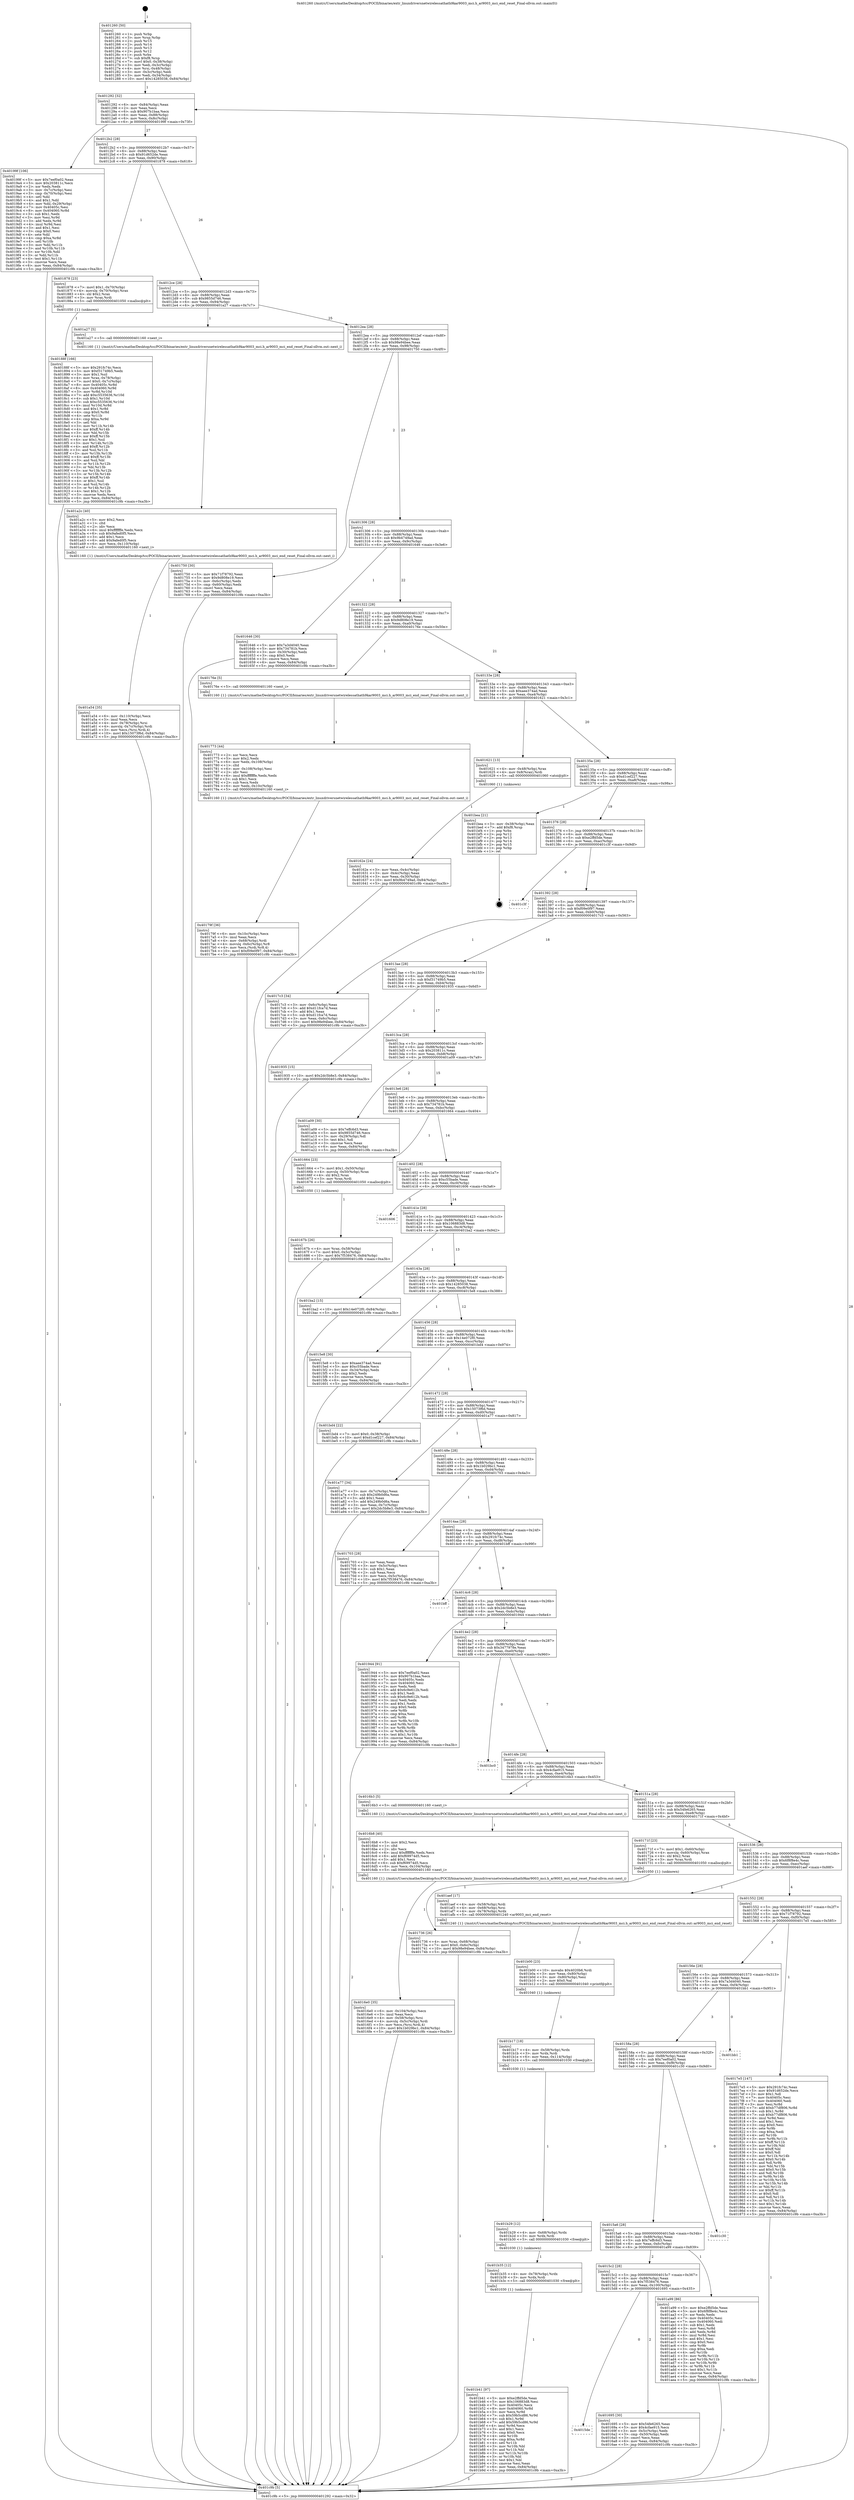 digraph "0x401260" {
  label = "0x401260 (/mnt/c/Users/mathe/Desktop/tcc/POCII/binaries/extr_linuxdriversnetwirelessathath9kar9003_mci.h_ar9003_mci_end_reset_Final-ollvm.out::main(0))"
  labelloc = "t"
  node[shape=record]

  Entry [label="",width=0.3,height=0.3,shape=circle,fillcolor=black,style=filled]
  "0x401292" [label="{
     0x401292 [32]\l
     | [instrs]\l
     &nbsp;&nbsp;0x401292 \<+6\>: mov -0x84(%rbp),%eax\l
     &nbsp;&nbsp;0x401298 \<+2\>: mov %eax,%ecx\l
     &nbsp;&nbsp;0x40129a \<+6\>: sub $0x907b1baa,%ecx\l
     &nbsp;&nbsp;0x4012a0 \<+6\>: mov %eax,-0x88(%rbp)\l
     &nbsp;&nbsp;0x4012a6 \<+6\>: mov %ecx,-0x8c(%rbp)\l
     &nbsp;&nbsp;0x4012ac \<+6\>: je 000000000040199f \<main+0x73f\>\l
  }"]
  "0x40199f" [label="{
     0x40199f [106]\l
     | [instrs]\l
     &nbsp;&nbsp;0x40199f \<+5\>: mov $0x7eef0a02,%eax\l
     &nbsp;&nbsp;0x4019a4 \<+5\>: mov $0x203811c,%ecx\l
     &nbsp;&nbsp;0x4019a9 \<+2\>: xor %edx,%edx\l
     &nbsp;&nbsp;0x4019ab \<+3\>: mov -0x7c(%rbp),%esi\l
     &nbsp;&nbsp;0x4019ae \<+3\>: cmp -0x70(%rbp),%esi\l
     &nbsp;&nbsp;0x4019b1 \<+4\>: setl %dil\l
     &nbsp;&nbsp;0x4019b5 \<+4\>: and $0x1,%dil\l
     &nbsp;&nbsp;0x4019b9 \<+4\>: mov %dil,-0x29(%rbp)\l
     &nbsp;&nbsp;0x4019bd \<+7\>: mov 0x40405c,%esi\l
     &nbsp;&nbsp;0x4019c4 \<+8\>: mov 0x404060,%r8d\l
     &nbsp;&nbsp;0x4019cc \<+3\>: sub $0x1,%edx\l
     &nbsp;&nbsp;0x4019cf \<+3\>: mov %esi,%r9d\l
     &nbsp;&nbsp;0x4019d2 \<+3\>: add %edx,%r9d\l
     &nbsp;&nbsp;0x4019d5 \<+4\>: imul %r9d,%esi\l
     &nbsp;&nbsp;0x4019d9 \<+3\>: and $0x1,%esi\l
     &nbsp;&nbsp;0x4019dc \<+3\>: cmp $0x0,%esi\l
     &nbsp;&nbsp;0x4019df \<+4\>: sete %dil\l
     &nbsp;&nbsp;0x4019e3 \<+4\>: cmp $0xa,%r8d\l
     &nbsp;&nbsp;0x4019e7 \<+4\>: setl %r10b\l
     &nbsp;&nbsp;0x4019eb \<+3\>: mov %dil,%r11b\l
     &nbsp;&nbsp;0x4019ee \<+3\>: and %r10b,%r11b\l
     &nbsp;&nbsp;0x4019f1 \<+3\>: xor %r10b,%dil\l
     &nbsp;&nbsp;0x4019f4 \<+3\>: or %dil,%r11b\l
     &nbsp;&nbsp;0x4019f7 \<+4\>: test $0x1,%r11b\l
     &nbsp;&nbsp;0x4019fb \<+3\>: cmovne %ecx,%eax\l
     &nbsp;&nbsp;0x4019fe \<+6\>: mov %eax,-0x84(%rbp)\l
     &nbsp;&nbsp;0x401a04 \<+5\>: jmp 0000000000401c9b \<main+0xa3b\>\l
  }"]
  "0x4012b2" [label="{
     0x4012b2 [28]\l
     | [instrs]\l
     &nbsp;&nbsp;0x4012b2 \<+5\>: jmp 00000000004012b7 \<main+0x57\>\l
     &nbsp;&nbsp;0x4012b7 \<+6\>: mov -0x88(%rbp),%eax\l
     &nbsp;&nbsp;0x4012bd \<+5\>: sub $0x91d652de,%eax\l
     &nbsp;&nbsp;0x4012c2 \<+6\>: mov %eax,-0x90(%rbp)\l
     &nbsp;&nbsp;0x4012c8 \<+6\>: je 0000000000401878 \<main+0x618\>\l
  }"]
  Exit [label="",width=0.3,height=0.3,shape=circle,fillcolor=black,style=filled,peripheries=2]
  "0x401878" [label="{
     0x401878 [23]\l
     | [instrs]\l
     &nbsp;&nbsp;0x401878 \<+7\>: movl $0x1,-0x70(%rbp)\l
     &nbsp;&nbsp;0x40187f \<+4\>: movslq -0x70(%rbp),%rax\l
     &nbsp;&nbsp;0x401883 \<+4\>: shl $0x2,%rax\l
     &nbsp;&nbsp;0x401887 \<+3\>: mov %rax,%rdi\l
     &nbsp;&nbsp;0x40188a \<+5\>: call 0000000000401050 \<malloc@plt\>\l
     | [calls]\l
     &nbsp;&nbsp;0x401050 \{1\} (unknown)\l
  }"]
  "0x4012ce" [label="{
     0x4012ce [28]\l
     | [instrs]\l
     &nbsp;&nbsp;0x4012ce \<+5\>: jmp 00000000004012d3 \<main+0x73\>\l
     &nbsp;&nbsp;0x4012d3 \<+6\>: mov -0x88(%rbp),%eax\l
     &nbsp;&nbsp;0x4012d9 \<+5\>: sub $0x9855d746,%eax\l
     &nbsp;&nbsp;0x4012de \<+6\>: mov %eax,-0x94(%rbp)\l
     &nbsp;&nbsp;0x4012e4 \<+6\>: je 0000000000401a27 \<main+0x7c7\>\l
  }"]
  "0x401b41" [label="{
     0x401b41 [97]\l
     | [instrs]\l
     &nbsp;&nbsp;0x401b41 \<+5\>: mov $0xe2ffd5de,%eax\l
     &nbsp;&nbsp;0x401b46 \<+5\>: mov $0x106883d8,%esi\l
     &nbsp;&nbsp;0x401b4b \<+7\>: mov 0x40405c,%ecx\l
     &nbsp;&nbsp;0x401b52 \<+8\>: mov 0x404060,%r8d\l
     &nbsp;&nbsp;0x401b5a \<+3\>: mov %ecx,%r9d\l
     &nbsp;&nbsp;0x401b5d \<+7\>: sub $0x59b5cd86,%r9d\l
     &nbsp;&nbsp;0x401b64 \<+4\>: sub $0x1,%r9d\l
     &nbsp;&nbsp;0x401b68 \<+7\>: add $0x59b5cd86,%r9d\l
     &nbsp;&nbsp;0x401b6f \<+4\>: imul %r9d,%ecx\l
     &nbsp;&nbsp;0x401b73 \<+3\>: and $0x1,%ecx\l
     &nbsp;&nbsp;0x401b76 \<+3\>: cmp $0x0,%ecx\l
     &nbsp;&nbsp;0x401b79 \<+4\>: sete %r10b\l
     &nbsp;&nbsp;0x401b7d \<+4\>: cmp $0xa,%r8d\l
     &nbsp;&nbsp;0x401b81 \<+4\>: setl %r11b\l
     &nbsp;&nbsp;0x401b85 \<+3\>: mov %r10b,%bl\l
     &nbsp;&nbsp;0x401b88 \<+3\>: and %r11b,%bl\l
     &nbsp;&nbsp;0x401b8b \<+3\>: xor %r11b,%r10b\l
     &nbsp;&nbsp;0x401b8e \<+3\>: or %r10b,%bl\l
     &nbsp;&nbsp;0x401b91 \<+3\>: test $0x1,%bl\l
     &nbsp;&nbsp;0x401b94 \<+3\>: cmovne %esi,%eax\l
     &nbsp;&nbsp;0x401b97 \<+6\>: mov %eax,-0x84(%rbp)\l
     &nbsp;&nbsp;0x401b9d \<+5\>: jmp 0000000000401c9b \<main+0xa3b\>\l
  }"]
  "0x401a27" [label="{
     0x401a27 [5]\l
     | [instrs]\l
     &nbsp;&nbsp;0x401a27 \<+5\>: call 0000000000401160 \<next_i\>\l
     | [calls]\l
     &nbsp;&nbsp;0x401160 \{1\} (/mnt/c/Users/mathe/Desktop/tcc/POCII/binaries/extr_linuxdriversnetwirelessathath9kar9003_mci.h_ar9003_mci_end_reset_Final-ollvm.out::next_i)\l
  }"]
  "0x4012ea" [label="{
     0x4012ea [28]\l
     | [instrs]\l
     &nbsp;&nbsp;0x4012ea \<+5\>: jmp 00000000004012ef \<main+0x8f\>\l
     &nbsp;&nbsp;0x4012ef \<+6\>: mov -0x88(%rbp),%eax\l
     &nbsp;&nbsp;0x4012f5 \<+5\>: sub $0x98e94bee,%eax\l
     &nbsp;&nbsp;0x4012fa \<+6\>: mov %eax,-0x98(%rbp)\l
     &nbsp;&nbsp;0x401300 \<+6\>: je 0000000000401750 \<main+0x4f0\>\l
  }"]
  "0x401b35" [label="{
     0x401b35 [12]\l
     | [instrs]\l
     &nbsp;&nbsp;0x401b35 \<+4\>: mov -0x78(%rbp),%rdx\l
     &nbsp;&nbsp;0x401b39 \<+3\>: mov %rdx,%rdi\l
     &nbsp;&nbsp;0x401b3c \<+5\>: call 0000000000401030 \<free@plt\>\l
     | [calls]\l
     &nbsp;&nbsp;0x401030 \{1\} (unknown)\l
  }"]
  "0x401750" [label="{
     0x401750 [30]\l
     | [instrs]\l
     &nbsp;&nbsp;0x401750 \<+5\>: mov $0x71f78792,%eax\l
     &nbsp;&nbsp;0x401755 \<+5\>: mov $0x9d808e19,%ecx\l
     &nbsp;&nbsp;0x40175a \<+3\>: mov -0x6c(%rbp),%edx\l
     &nbsp;&nbsp;0x40175d \<+3\>: cmp -0x60(%rbp),%edx\l
     &nbsp;&nbsp;0x401760 \<+3\>: cmovl %ecx,%eax\l
     &nbsp;&nbsp;0x401763 \<+6\>: mov %eax,-0x84(%rbp)\l
     &nbsp;&nbsp;0x401769 \<+5\>: jmp 0000000000401c9b \<main+0xa3b\>\l
  }"]
  "0x401306" [label="{
     0x401306 [28]\l
     | [instrs]\l
     &nbsp;&nbsp;0x401306 \<+5\>: jmp 000000000040130b \<main+0xab\>\l
     &nbsp;&nbsp;0x40130b \<+6\>: mov -0x88(%rbp),%eax\l
     &nbsp;&nbsp;0x401311 \<+5\>: sub $0x9b4749ad,%eax\l
     &nbsp;&nbsp;0x401316 \<+6\>: mov %eax,-0x9c(%rbp)\l
     &nbsp;&nbsp;0x40131c \<+6\>: je 0000000000401646 \<main+0x3e6\>\l
  }"]
  "0x401b29" [label="{
     0x401b29 [12]\l
     | [instrs]\l
     &nbsp;&nbsp;0x401b29 \<+4\>: mov -0x68(%rbp),%rdx\l
     &nbsp;&nbsp;0x401b2d \<+3\>: mov %rdx,%rdi\l
     &nbsp;&nbsp;0x401b30 \<+5\>: call 0000000000401030 \<free@plt\>\l
     | [calls]\l
     &nbsp;&nbsp;0x401030 \{1\} (unknown)\l
  }"]
  "0x401646" [label="{
     0x401646 [30]\l
     | [instrs]\l
     &nbsp;&nbsp;0x401646 \<+5\>: mov $0x7a3d4040,%eax\l
     &nbsp;&nbsp;0x40164b \<+5\>: mov $0x734781b,%ecx\l
     &nbsp;&nbsp;0x401650 \<+3\>: mov -0x30(%rbp),%edx\l
     &nbsp;&nbsp;0x401653 \<+3\>: cmp $0x0,%edx\l
     &nbsp;&nbsp;0x401656 \<+3\>: cmove %ecx,%eax\l
     &nbsp;&nbsp;0x401659 \<+6\>: mov %eax,-0x84(%rbp)\l
     &nbsp;&nbsp;0x40165f \<+5\>: jmp 0000000000401c9b \<main+0xa3b\>\l
  }"]
  "0x401322" [label="{
     0x401322 [28]\l
     | [instrs]\l
     &nbsp;&nbsp;0x401322 \<+5\>: jmp 0000000000401327 \<main+0xc7\>\l
     &nbsp;&nbsp;0x401327 \<+6\>: mov -0x88(%rbp),%eax\l
     &nbsp;&nbsp;0x40132d \<+5\>: sub $0x9d808e19,%eax\l
     &nbsp;&nbsp;0x401332 \<+6\>: mov %eax,-0xa0(%rbp)\l
     &nbsp;&nbsp;0x401338 \<+6\>: je 000000000040176e \<main+0x50e\>\l
  }"]
  "0x401b17" [label="{
     0x401b17 [18]\l
     | [instrs]\l
     &nbsp;&nbsp;0x401b17 \<+4\>: mov -0x58(%rbp),%rdx\l
     &nbsp;&nbsp;0x401b1b \<+3\>: mov %rdx,%rdi\l
     &nbsp;&nbsp;0x401b1e \<+6\>: mov %eax,-0x114(%rbp)\l
     &nbsp;&nbsp;0x401b24 \<+5\>: call 0000000000401030 \<free@plt\>\l
     | [calls]\l
     &nbsp;&nbsp;0x401030 \{1\} (unknown)\l
  }"]
  "0x40176e" [label="{
     0x40176e [5]\l
     | [instrs]\l
     &nbsp;&nbsp;0x40176e \<+5\>: call 0000000000401160 \<next_i\>\l
     | [calls]\l
     &nbsp;&nbsp;0x401160 \{1\} (/mnt/c/Users/mathe/Desktop/tcc/POCII/binaries/extr_linuxdriversnetwirelessathath9kar9003_mci.h_ar9003_mci_end_reset_Final-ollvm.out::next_i)\l
  }"]
  "0x40133e" [label="{
     0x40133e [28]\l
     | [instrs]\l
     &nbsp;&nbsp;0x40133e \<+5\>: jmp 0000000000401343 \<main+0xe3\>\l
     &nbsp;&nbsp;0x401343 \<+6\>: mov -0x88(%rbp),%eax\l
     &nbsp;&nbsp;0x401349 \<+5\>: sub $0xaee374ad,%eax\l
     &nbsp;&nbsp;0x40134e \<+6\>: mov %eax,-0xa4(%rbp)\l
     &nbsp;&nbsp;0x401354 \<+6\>: je 0000000000401621 \<main+0x3c1\>\l
  }"]
  "0x401b00" [label="{
     0x401b00 [23]\l
     | [instrs]\l
     &nbsp;&nbsp;0x401b00 \<+10\>: movabs $0x4020b6,%rdi\l
     &nbsp;&nbsp;0x401b0a \<+3\>: mov %eax,-0x80(%rbp)\l
     &nbsp;&nbsp;0x401b0d \<+3\>: mov -0x80(%rbp),%esi\l
     &nbsp;&nbsp;0x401b10 \<+2\>: mov $0x0,%al\l
     &nbsp;&nbsp;0x401b12 \<+5\>: call 0000000000401040 \<printf@plt\>\l
     | [calls]\l
     &nbsp;&nbsp;0x401040 \{1\} (unknown)\l
  }"]
  "0x401621" [label="{
     0x401621 [13]\l
     | [instrs]\l
     &nbsp;&nbsp;0x401621 \<+4\>: mov -0x48(%rbp),%rax\l
     &nbsp;&nbsp;0x401625 \<+4\>: mov 0x8(%rax),%rdi\l
     &nbsp;&nbsp;0x401629 \<+5\>: call 0000000000401060 \<atoi@plt\>\l
     | [calls]\l
     &nbsp;&nbsp;0x401060 \{1\} (unknown)\l
  }"]
  "0x40135a" [label="{
     0x40135a [28]\l
     | [instrs]\l
     &nbsp;&nbsp;0x40135a \<+5\>: jmp 000000000040135f \<main+0xff\>\l
     &nbsp;&nbsp;0x40135f \<+6\>: mov -0x88(%rbp),%eax\l
     &nbsp;&nbsp;0x401365 \<+5\>: sub $0xd1cef227,%eax\l
     &nbsp;&nbsp;0x40136a \<+6\>: mov %eax,-0xa8(%rbp)\l
     &nbsp;&nbsp;0x401370 \<+6\>: je 0000000000401bea \<main+0x98a\>\l
  }"]
  "0x401a54" [label="{
     0x401a54 [35]\l
     | [instrs]\l
     &nbsp;&nbsp;0x401a54 \<+6\>: mov -0x110(%rbp),%ecx\l
     &nbsp;&nbsp;0x401a5a \<+3\>: imul %eax,%ecx\l
     &nbsp;&nbsp;0x401a5d \<+4\>: mov -0x78(%rbp),%rsi\l
     &nbsp;&nbsp;0x401a61 \<+4\>: movslq -0x7c(%rbp),%rdi\l
     &nbsp;&nbsp;0x401a65 \<+3\>: mov %ecx,(%rsi,%rdi,4)\l
     &nbsp;&nbsp;0x401a68 \<+10\>: movl $0x15073f6d,-0x84(%rbp)\l
     &nbsp;&nbsp;0x401a72 \<+5\>: jmp 0000000000401c9b \<main+0xa3b\>\l
  }"]
  "0x401bea" [label="{
     0x401bea [21]\l
     | [instrs]\l
     &nbsp;&nbsp;0x401bea \<+3\>: mov -0x38(%rbp),%eax\l
     &nbsp;&nbsp;0x401bed \<+7\>: add $0xf8,%rsp\l
     &nbsp;&nbsp;0x401bf4 \<+1\>: pop %rbx\l
     &nbsp;&nbsp;0x401bf5 \<+2\>: pop %r12\l
     &nbsp;&nbsp;0x401bf7 \<+2\>: pop %r13\l
     &nbsp;&nbsp;0x401bf9 \<+2\>: pop %r14\l
     &nbsp;&nbsp;0x401bfb \<+2\>: pop %r15\l
     &nbsp;&nbsp;0x401bfd \<+1\>: pop %rbp\l
     &nbsp;&nbsp;0x401bfe \<+1\>: ret\l
  }"]
  "0x401376" [label="{
     0x401376 [28]\l
     | [instrs]\l
     &nbsp;&nbsp;0x401376 \<+5\>: jmp 000000000040137b \<main+0x11b\>\l
     &nbsp;&nbsp;0x40137b \<+6\>: mov -0x88(%rbp),%eax\l
     &nbsp;&nbsp;0x401381 \<+5\>: sub $0xe2ffd5de,%eax\l
     &nbsp;&nbsp;0x401386 \<+6\>: mov %eax,-0xac(%rbp)\l
     &nbsp;&nbsp;0x40138c \<+6\>: je 0000000000401c3f \<main+0x9df\>\l
  }"]
  "0x401a2c" [label="{
     0x401a2c [40]\l
     | [instrs]\l
     &nbsp;&nbsp;0x401a2c \<+5\>: mov $0x2,%ecx\l
     &nbsp;&nbsp;0x401a31 \<+1\>: cltd\l
     &nbsp;&nbsp;0x401a32 \<+2\>: idiv %ecx\l
     &nbsp;&nbsp;0x401a34 \<+6\>: imul $0xfffffffe,%edx,%ecx\l
     &nbsp;&nbsp;0x401a3a \<+6\>: sub $0x9afed0f5,%ecx\l
     &nbsp;&nbsp;0x401a40 \<+3\>: add $0x1,%ecx\l
     &nbsp;&nbsp;0x401a43 \<+6\>: add $0x9afed0f5,%ecx\l
     &nbsp;&nbsp;0x401a49 \<+6\>: mov %ecx,-0x110(%rbp)\l
     &nbsp;&nbsp;0x401a4f \<+5\>: call 0000000000401160 \<next_i\>\l
     | [calls]\l
     &nbsp;&nbsp;0x401160 \{1\} (/mnt/c/Users/mathe/Desktop/tcc/POCII/binaries/extr_linuxdriversnetwirelessathath9kar9003_mci.h_ar9003_mci_end_reset_Final-ollvm.out::next_i)\l
  }"]
  "0x401c3f" [label="{
     0x401c3f\l
  }", style=dashed]
  "0x401392" [label="{
     0x401392 [28]\l
     | [instrs]\l
     &nbsp;&nbsp;0x401392 \<+5\>: jmp 0000000000401397 \<main+0x137\>\l
     &nbsp;&nbsp;0x401397 \<+6\>: mov -0x88(%rbp),%eax\l
     &nbsp;&nbsp;0x40139d \<+5\>: sub $0xf09e0f97,%eax\l
     &nbsp;&nbsp;0x4013a2 \<+6\>: mov %eax,-0xb0(%rbp)\l
     &nbsp;&nbsp;0x4013a8 \<+6\>: je 00000000004017c3 \<main+0x563\>\l
  }"]
  "0x40188f" [label="{
     0x40188f [166]\l
     | [instrs]\l
     &nbsp;&nbsp;0x40188f \<+5\>: mov $0x291fc74c,%ecx\l
     &nbsp;&nbsp;0x401894 \<+5\>: mov $0xf31749b5,%edx\l
     &nbsp;&nbsp;0x401899 \<+3\>: mov $0x1,%sil\l
     &nbsp;&nbsp;0x40189c \<+4\>: mov %rax,-0x78(%rbp)\l
     &nbsp;&nbsp;0x4018a0 \<+7\>: movl $0x0,-0x7c(%rbp)\l
     &nbsp;&nbsp;0x4018a7 \<+8\>: mov 0x40405c,%r8d\l
     &nbsp;&nbsp;0x4018af \<+8\>: mov 0x404060,%r9d\l
     &nbsp;&nbsp;0x4018b7 \<+3\>: mov %r8d,%r10d\l
     &nbsp;&nbsp;0x4018ba \<+7\>: add $0xc5535636,%r10d\l
     &nbsp;&nbsp;0x4018c1 \<+4\>: sub $0x1,%r10d\l
     &nbsp;&nbsp;0x4018c5 \<+7\>: sub $0xc5535636,%r10d\l
     &nbsp;&nbsp;0x4018cc \<+4\>: imul %r10d,%r8d\l
     &nbsp;&nbsp;0x4018d0 \<+4\>: and $0x1,%r8d\l
     &nbsp;&nbsp;0x4018d4 \<+4\>: cmp $0x0,%r8d\l
     &nbsp;&nbsp;0x4018d8 \<+4\>: sete %r11b\l
     &nbsp;&nbsp;0x4018dc \<+4\>: cmp $0xa,%r9d\l
     &nbsp;&nbsp;0x4018e0 \<+3\>: setl %bl\l
     &nbsp;&nbsp;0x4018e3 \<+3\>: mov %r11b,%r14b\l
     &nbsp;&nbsp;0x4018e6 \<+4\>: xor $0xff,%r14b\l
     &nbsp;&nbsp;0x4018ea \<+3\>: mov %bl,%r15b\l
     &nbsp;&nbsp;0x4018ed \<+4\>: xor $0xff,%r15b\l
     &nbsp;&nbsp;0x4018f1 \<+4\>: xor $0x1,%sil\l
     &nbsp;&nbsp;0x4018f5 \<+3\>: mov %r14b,%r12b\l
     &nbsp;&nbsp;0x4018f8 \<+4\>: and $0xff,%r12b\l
     &nbsp;&nbsp;0x4018fc \<+3\>: and %sil,%r11b\l
     &nbsp;&nbsp;0x4018ff \<+3\>: mov %r15b,%r13b\l
     &nbsp;&nbsp;0x401902 \<+4\>: and $0xff,%r13b\l
     &nbsp;&nbsp;0x401906 \<+3\>: and %sil,%bl\l
     &nbsp;&nbsp;0x401909 \<+3\>: or %r11b,%r12b\l
     &nbsp;&nbsp;0x40190c \<+3\>: or %bl,%r13b\l
     &nbsp;&nbsp;0x40190f \<+3\>: xor %r13b,%r12b\l
     &nbsp;&nbsp;0x401912 \<+3\>: or %r15b,%r14b\l
     &nbsp;&nbsp;0x401915 \<+4\>: xor $0xff,%r14b\l
     &nbsp;&nbsp;0x401919 \<+4\>: or $0x1,%sil\l
     &nbsp;&nbsp;0x40191d \<+3\>: and %sil,%r14b\l
     &nbsp;&nbsp;0x401920 \<+3\>: or %r14b,%r12b\l
     &nbsp;&nbsp;0x401923 \<+4\>: test $0x1,%r12b\l
     &nbsp;&nbsp;0x401927 \<+3\>: cmovne %edx,%ecx\l
     &nbsp;&nbsp;0x40192a \<+6\>: mov %ecx,-0x84(%rbp)\l
     &nbsp;&nbsp;0x401930 \<+5\>: jmp 0000000000401c9b \<main+0xa3b\>\l
  }"]
  "0x4017c3" [label="{
     0x4017c3 [34]\l
     | [instrs]\l
     &nbsp;&nbsp;0x4017c3 \<+3\>: mov -0x6c(%rbp),%eax\l
     &nbsp;&nbsp;0x4017c6 \<+5\>: add $0xd11fca7d,%eax\l
     &nbsp;&nbsp;0x4017cb \<+3\>: add $0x1,%eax\l
     &nbsp;&nbsp;0x4017ce \<+5\>: sub $0xd11fca7d,%eax\l
     &nbsp;&nbsp;0x4017d3 \<+3\>: mov %eax,-0x6c(%rbp)\l
     &nbsp;&nbsp;0x4017d6 \<+10\>: movl $0x98e94bee,-0x84(%rbp)\l
     &nbsp;&nbsp;0x4017e0 \<+5\>: jmp 0000000000401c9b \<main+0xa3b\>\l
  }"]
  "0x4013ae" [label="{
     0x4013ae [28]\l
     | [instrs]\l
     &nbsp;&nbsp;0x4013ae \<+5\>: jmp 00000000004013b3 \<main+0x153\>\l
     &nbsp;&nbsp;0x4013b3 \<+6\>: mov -0x88(%rbp),%eax\l
     &nbsp;&nbsp;0x4013b9 \<+5\>: sub $0xf31749b5,%eax\l
     &nbsp;&nbsp;0x4013be \<+6\>: mov %eax,-0xb4(%rbp)\l
     &nbsp;&nbsp;0x4013c4 \<+6\>: je 0000000000401935 \<main+0x6d5\>\l
  }"]
  "0x40179f" [label="{
     0x40179f [36]\l
     | [instrs]\l
     &nbsp;&nbsp;0x40179f \<+6\>: mov -0x10c(%rbp),%ecx\l
     &nbsp;&nbsp;0x4017a5 \<+3\>: imul %eax,%ecx\l
     &nbsp;&nbsp;0x4017a8 \<+4\>: mov -0x68(%rbp),%rdi\l
     &nbsp;&nbsp;0x4017ac \<+4\>: movslq -0x6c(%rbp),%r8\l
     &nbsp;&nbsp;0x4017b0 \<+4\>: mov %ecx,(%rdi,%r8,4)\l
     &nbsp;&nbsp;0x4017b4 \<+10\>: movl $0xf09e0f97,-0x84(%rbp)\l
     &nbsp;&nbsp;0x4017be \<+5\>: jmp 0000000000401c9b \<main+0xa3b\>\l
  }"]
  "0x401935" [label="{
     0x401935 [15]\l
     | [instrs]\l
     &nbsp;&nbsp;0x401935 \<+10\>: movl $0x2dc5b8e3,-0x84(%rbp)\l
     &nbsp;&nbsp;0x40193f \<+5\>: jmp 0000000000401c9b \<main+0xa3b\>\l
  }"]
  "0x4013ca" [label="{
     0x4013ca [28]\l
     | [instrs]\l
     &nbsp;&nbsp;0x4013ca \<+5\>: jmp 00000000004013cf \<main+0x16f\>\l
     &nbsp;&nbsp;0x4013cf \<+6\>: mov -0x88(%rbp),%eax\l
     &nbsp;&nbsp;0x4013d5 \<+5\>: sub $0x203811c,%eax\l
     &nbsp;&nbsp;0x4013da \<+6\>: mov %eax,-0xb8(%rbp)\l
     &nbsp;&nbsp;0x4013e0 \<+6\>: je 0000000000401a09 \<main+0x7a9\>\l
  }"]
  "0x401773" [label="{
     0x401773 [44]\l
     | [instrs]\l
     &nbsp;&nbsp;0x401773 \<+2\>: xor %ecx,%ecx\l
     &nbsp;&nbsp;0x401775 \<+5\>: mov $0x2,%edx\l
     &nbsp;&nbsp;0x40177a \<+6\>: mov %edx,-0x108(%rbp)\l
     &nbsp;&nbsp;0x401780 \<+1\>: cltd\l
     &nbsp;&nbsp;0x401781 \<+6\>: mov -0x108(%rbp),%esi\l
     &nbsp;&nbsp;0x401787 \<+2\>: idiv %esi\l
     &nbsp;&nbsp;0x401789 \<+6\>: imul $0xfffffffe,%edx,%edx\l
     &nbsp;&nbsp;0x40178f \<+3\>: sub $0x1,%ecx\l
     &nbsp;&nbsp;0x401792 \<+2\>: sub %ecx,%edx\l
     &nbsp;&nbsp;0x401794 \<+6\>: mov %edx,-0x10c(%rbp)\l
     &nbsp;&nbsp;0x40179a \<+5\>: call 0000000000401160 \<next_i\>\l
     | [calls]\l
     &nbsp;&nbsp;0x401160 \{1\} (/mnt/c/Users/mathe/Desktop/tcc/POCII/binaries/extr_linuxdriversnetwirelessathath9kar9003_mci.h_ar9003_mci_end_reset_Final-ollvm.out::next_i)\l
  }"]
  "0x401a09" [label="{
     0x401a09 [30]\l
     | [instrs]\l
     &nbsp;&nbsp;0x401a09 \<+5\>: mov $0x7effc6d3,%eax\l
     &nbsp;&nbsp;0x401a0e \<+5\>: mov $0x9855d746,%ecx\l
     &nbsp;&nbsp;0x401a13 \<+3\>: mov -0x29(%rbp),%dl\l
     &nbsp;&nbsp;0x401a16 \<+3\>: test $0x1,%dl\l
     &nbsp;&nbsp;0x401a19 \<+3\>: cmovne %ecx,%eax\l
     &nbsp;&nbsp;0x401a1c \<+6\>: mov %eax,-0x84(%rbp)\l
     &nbsp;&nbsp;0x401a22 \<+5\>: jmp 0000000000401c9b \<main+0xa3b\>\l
  }"]
  "0x4013e6" [label="{
     0x4013e6 [28]\l
     | [instrs]\l
     &nbsp;&nbsp;0x4013e6 \<+5\>: jmp 00000000004013eb \<main+0x18b\>\l
     &nbsp;&nbsp;0x4013eb \<+6\>: mov -0x88(%rbp),%eax\l
     &nbsp;&nbsp;0x4013f1 \<+5\>: sub $0x734781b,%eax\l
     &nbsp;&nbsp;0x4013f6 \<+6\>: mov %eax,-0xbc(%rbp)\l
     &nbsp;&nbsp;0x4013fc \<+6\>: je 0000000000401664 \<main+0x404\>\l
  }"]
  "0x401736" [label="{
     0x401736 [26]\l
     | [instrs]\l
     &nbsp;&nbsp;0x401736 \<+4\>: mov %rax,-0x68(%rbp)\l
     &nbsp;&nbsp;0x40173a \<+7\>: movl $0x0,-0x6c(%rbp)\l
     &nbsp;&nbsp;0x401741 \<+10\>: movl $0x98e94bee,-0x84(%rbp)\l
     &nbsp;&nbsp;0x40174b \<+5\>: jmp 0000000000401c9b \<main+0xa3b\>\l
  }"]
  "0x401664" [label="{
     0x401664 [23]\l
     | [instrs]\l
     &nbsp;&nbsp;0x401664 \<+7\>: movl $0x1,-0x50(%rbp)\l
     &nbsp;&nbsp;0x40166b \<+4\>: movslq -0x50(%rbp),%rax\l
     &nbsp;&nbsp;0x40166f \<+4\>: shl $0x2,%rax\l
     &nbsp;&nbsp;0x401673 \<+3\>: mov %rax,%rdi\l
     &nbsp;&nbsp;0x401676 \<+5\>: call 0000000000401050 \<malloc@plt\>\l
     | [calls]\l
     &nbsp;&nbsp;0x401050 \{1\} (unknown)\l
  }"]
  "0x401402" [label="{
     0x401402 [28]\l
     | [instrs]\l
     &nbsp;&nbsp;0x401402 \<+5\>: jmp 0000000000401407 \<main+0x1a7\>\l
     &nbsp;&nbsp;0x401407 \<+6\>: mov -0x88(%rbp),%eax\l
     &nbsp;&nbsp;0x40140d \<+5\>: sub $0xc55bade,%eax\l
     &nbsp;&nbsp;0x401412 \<+6\>: mov %eax,-0xc0(%rbp)\l
     &nbsp;&nbsp;0x401418 \<+6\>: je 0000000000401606 \<main+0x3a6\>\l
  }"]
  "0x4016e0" [label="{
     0x4016e0 [35]\l
     | [instrs]\l
     &nbsp;&nbsp;0x4016e0 \<+6\>: mov -0x104(%rbp),%ecx\l
     &nbsp;&nbsp;0x4016e6 \<+3\>: imul %eax,%ecx\l
     &nbsp;&nbsp;0x4016e9 \<+4\>: mov -0x58(%rbp),%rsi\l
     &nbsp;&nbsp;0x4016ed \<+4\>: movslq -0x5c(%rbp),%rdi\l
     &nbsp;&nbsp;0x4016f1 \<+3\>: mov %ecx,(%rsi,%rdi,4)\l
     &nbsp;&nbsp;0x4016f4 \<+10\>: movl $0x1b029bc1,-0x84(%rbp)\l
     &nbsp;&nbsp;0x4016fe \<+5\>: jmp 0000000000401c9b \<main+0xa3b\>\l
  }"]
  "0x401606" [label="{
     0x401606\l
  }", style=dashed]
  "0x40141e" [label="{
     0x40141e [28]\l
     | [instrs]\l
     &nbsp;&nbsp;0x40141e \<+5\>: jmp 0000000000401423 \<main+0x1c3\>\l
     &nbsp;&nbsp;0x401423 \<+6\>: mov -0x88(%rbp),%eax\l
     &nbsp;&nbsp;0x401429 \<+5\>: sub $0x106883d8,%eax\l
     &nbsp;&nbsp;0x40142e \<+6\>: mov %eax,-0xc4(%rbp)\l
     &nbsp;&nbsp;0x401434 \<+6\>: je 0000000000401ba2 \<main+0x942\>\l
  }"]
  "0x4016b8" [label="{
     0x4016b8 [40]\l
     | [instrs]\l
     &nbsp;&nbsp;0x4016b8 \<+5\>: mov $0x2,%ecx\l
     &nbsp;&nbsp;0x4016bd \<+1\>: cltd\l
     &nbsp;&nbsp;0x4016be \<+2\>: idiv %ecx\l
     &nbsp;&nbsp;0x4016c0 \<+6\>: imul $0xfffffffe,%edx,%ecx\l
     &nbsp;&nbsp;0x4016c6 \<+6\>: add $0xf69974d5,%ecx\l
     &nbsp;&nbsp;0x4016cc \<+3\>: add $0x1,%ecx\l
     &nbsp;&nbsp;0x4016cf \<+6\>: sub $0xf69974d5,%ecx\l
     &nbsp;&nbsp;0x4016d5 \<+6\>: mov %ecx,-0x104(%rbp)\l
     &nbsp;&nbsp;0x4016db \<+5\>: call 0000000000401160 \<next_i\>\l
     | [calls]\l
     &nbsp;&nbsp;0x401160 \{1\} (/mnt/c/Users/mathe/Desktop/tcc/POCII/binaries/extr_linuxdriversnetwirelessathath9kar9003_mci.h_ar9003_mci_end_reset_Final-ollvm.out::next_i)\l
  }"]
  "0x401ba2" [label="{
     0x401ba2 [15]\l
     | [instrs]\l
     &nbsp;&nbsp;0x401ba2 \<+10\>: movl $0x14e072f0,-0x84(%rbp)\l
     &nbsp;&nbsp;0x401bac \<+5\>: jmp 0000000000401c9b \<main+0xa3b\>\l
  }"]
  "0x40143a" [label="{
     0x40143a [28]\l
     | [instrs]\l
     &nbsp;&nbsp;0x40143a \<+5\>: jmp 000000000040143f \<main+0x1df\>\l
     &nbsp;&nbsp;0x40143f \<+6\>: mov -0x88(%rbp),%eax\l
     &nbsp;&nbsp;0x401445 \<+5\>: sub $0x14285038,%eax\l
     &nbsp;&nbsp;0x40144a \<+6\>: mov %eax,-0xc8(%rbp)\l
     &nbsp;&nbsp;0x401450 \<+6\>: je 00000000004015e8 \<main+0x388\>\l
  }"]
  "0x4015de" [label="{
     0x4015de\l
  }", style=dashed]
  "0x4015e8" [label="{
     0x4015e8 [30]\l
     | [instrs]\l
     &nbsp;&nbsp;0x4015e8 \<+5\>: mov $0xaee374ad,%eax\l
     &nbsp;&nbsp;0x4015ed \<+5\>: mov $0xc55bade,%ecx\l
     &nbsp;&nbsp;0x4015f2 \<+3\>: mov -0x34(%rbp),%edx\l
     &nbsp;&nbsp;0x4015f5 \<+3\>: cmp $0x2,%edx\l
     &nbsp;&nbsp;0x4015f8 \<+3\>: cmovne %ecx,%eax\l
     &nbsp;&nbsp;0x4015fb \<+6\>: mov %eax,-0x84(%rbp)\l
     &nbsp;&nbsp;0x401601 \<+5\>: jmp 0000000000401c9b \<main+0xa3b\>\l
  }"]
  "0x401456" [label="{
     0x401456 [28]\l
     | [instrs]\l
     &nbsp;&nbsp;0x401456 \<+5\>: jmp 000000000040145b \<main+0x1fb\>\l
     &nbsp;&nbsp;0x40145b \<+6\>: mov -0x88(%rbp),%eax\l
     &nbsp;&nbsp;0x401461 \<+5\>: sub $0x14e072f0,%eax\l
     &nbsp;&nbsp;0x401466 \<+6\>: mov %eax,-0xcc(%rbp)\l
     &nbsp;&nbsp;0x40146c \<+6\>: je 0000000000401bd4 \<main+0x974\>\l
  }"]
  "0x401c9b" [label="{
     0x401c9b [5]\l
     | [instrs]\l
     &nbsp;&nbsp;0x401c9b \<+5\>: jmp 0000000000401292 \<main+0x32\>\l
  }"]
  "0x401260" [label="{
     0x401260 [50]\l
     | [instrs]\l
     &nbsp;&nbsp;0x401260 \<+1\>: push %rbp\l
     &nbsp;&nbsp;0x401261 \<+3\>: mov %rsp,%rbp\l
     &nbsp;&nbsp;0x401264 \<+2\>: push %r15\l
     &nbsp;&nbsp;0x401266 \<+2\>: push %r14\l
     &nbsp;&nbsp;0x401268 \<+2\>: push %r13\l
     &nbsp;&nbsp;0x40126a \<+2\>: push %r12\l
     &nbsp;&nbsp;0x40126c \<+1\>: push %rbx\l
     &nbsp;&nbsp;0x40126d \<+7\>: sub $0xf8,%rsp\l
     &nbsp;&nbsp;0x401274 \<+7\>: movl $0x0,-0x38(%rbp)\l
     &nbsp;&nbsp;0x40127b \<+3\>: mov %edi,-0x3c(%rbp)\l
     &nbsp;&nbsp;0x40127e \<+4\>: mov %rsi,-0x48(%rbp)\l
     &nbsp;&nbsp;0x401282 \<+3\>: mov -0x3c(%rbp),%edi\l
     &nbsp;&nbsp;0x401285 \<+3\>: mov %edi,-0x34(%rbp)\l
     &nbsp;&nbsp;0x401288 \<+10\>: movl $0x14285038,-0x84(%rbp)\l
  }"]
  "0x40162e" [label="{
     0x40162e [24]\l
     | [instrs]\l
     &nbsp;&nbsp;0x40162e \<+3\>: mov %eax,-0x4c(%rbp)\l
     &nbsp;&nbsp;0x401631 \<+3\>: mov -0x4c(%rbp),%eax\l
     &nbsp;&nbsp;0x401634 \<+3\>: mov %eax,-0x30(%rbp)\l
     &nbsp;&nbsp;0x401637 \<+10\>: movl $0x9b4749ad,-0x84(%rbp)\l
     &nbsp;&nbsp;0x401641 \<+5\>: jmp 0000000000401c9b \<main+0xa3b\>\l
  }"]
  "0x40167b" [label="{
     0x40167b [26]\l
     | [instrs]\l
     &nbsp;&nbsp;0x40167b \<+4\>: mov %rax,-0x58(%rbp)\l
     &nbsp;&nbsp;0x40167f \<+7\>: movl $0x0,-0x5c(%rbp)\l
     &nbsp;&nbsp;0x401686 \<+10\>: movl $0x7f538476,-0x84(%rbp)\l
     &nbsp;&nbsp;0x401690 \<+5\>: jmp 0000000000401c9b \<main+0xa3b\>\l
  }"]
  "0x401695" [label="{
     0x401695 [30]\l
     | [instrs]\l
     &nbsp;&nbsp;0x401695 \<+5\>: mov $0x54fe6265,%eax\l
     &nbsp;&nbsp;0x40169a \<+5\>: mov $0x4cfae915,%ecx\l
     &nbsp;&nbsp;0x40169f \<+3\>: mov -0x5c(%rbp),%edx\l
     &nbsp;&nbsp;0x4016a2 \<+3\>: cmp -0x50(%rbp),%edx\l
     &nbsp;&nbsp;0x4016a5 \<+3\>: cmovl %ecx,%eax\l
     &nbsp;&nbsp;0x4016a8 \<+6\>: mov %eax,-0x84(%rbp)\l
     &nbsp;&nbsp;0x4016ae \<+5\>: jmp 0000000000401c9b \<main+0xa3b\>\l
  }"]
  "0x401bd4" [label="{
     0x401bd4 [22]\l
     | [instrs]\l
     &nbsp;&nbsp;0x401bd4 \<+7\>: movl $0x0,-0x38(%rbp)\l
     &nbsp;&nbsp;0x401bdb \<+10\>: movl $0xd1cef227,-0x84(%rbp)\l
     &nbsp;&nbsp;0x401be5 \<+5\>: jmp 0000000000401c9b \<main+0xa3b\>\l
  }"]
  "0x401472" [label="{
     0x401472 [28]\l
     | [instrs]\l
     &nbsp;&nbsp;0x401472 \<+5\>: jmp 0000000000401477 \<main+0x217\>\l
     &nbsp;&nbsp;0x401477 \<+6\>: mov -0x88(%rbp),%eax\l
     &nbsp;&nbsp;0x40147d \<+5\>: sub $0x15073f6d,%eax\l
     &nbsp;&nbsp;0x401482 \<+6\>: mov %eax,-0xd0(%rbp)\l
     &nbsp;&nbsp;0x401488 \<+6\>: je 0000000000401a77 \<main+0x817\>\l
  }"]
  "0x4015c2" [label="{
     0x4015c2 [28]\l
     | [instrs]\l
     &nbsp;&nbsp;0x4015c2 \<+5\>: jmp 00000000004015c7 \<main+0x367\>\l
     &nbsp;&nbsp;0x4015c7 \<+6\>: mov -0x88(%rbp),%eax\l
     &nbsp;&nbsp;0x4015cd \<+5\>: sub $0x7f538476,%eax\l
     &nbsp;&nbsp;0x4015d2 \<+6\>: mov %eax,-0x100(%rbp)\l
     &nbsp;&nbsp;0x4015d8 \<+6\>: je 0000000000401695 \<main+0x435\>\l
  }"]
  "0x401a77" [label="{
     0x401a77 [34]\l
     | [instrs]\l
     &nbsp;&nbsp;0x401a77 \<+3\>: mov -0x7c(%rbp),%eax\l
     &nbsp;&nbsp;0x401a7a \<+5\>: sub $0x249b0d6a,%eax\l
     &nbsp;&nbsp;0x401a7f \<+3\>: add $0x1,%eax\l
     &nbsp;&nbsp;0x401a82 \<+5\>: add $0x249b0d6a,%eax\l
     &nbsp;&nbsp;0x401a87 \<+3\>: mov %eax,-0x7c(%rbp)\l
     &nbsp;&nbsp;0x401a8a \<+10\>: movl $0x2dc5b8e3,-0x84(%rbp)\l
     &nbsp;&nbsp;0x401a94 \<+5\>: jmp 0000000000401c9b \<main+0xa3b\>\l
  }"]
  "0x40148e" [label="{
     0x40148e [28]\l
     | [instrs]\l
     &nbsp;&nbsp;0x40148e \<+5\>: jmp 0000000000401493 \<main+0x233\>\l
     &nbsp;&nbsp;0x401493 \<+6\>: mov -0x88(%rbp),%eax\l
     &nbsp;&nbsp;0x401499 \<+5\>: sub $0x1b029bc1,%eax\l
     &nbsp;&nbsp;0x40149e \<+6\>: mov %eax,-0xd4(%rbp)\l
     &nbsp;&nbsp;0x4014a4 \<+6\>: je 0000000000401703 \<main+0x4a3\>\l
  }"]
  "0x401a99" [label="{
     0x401a99 [86]\l
     | [instrs]\l
     &nbsp;&nbsp;0x401a99 \<+5\>: mov $0xe2ffd5de,%eax\l
     &nbsp;&nbsp;0x401a9e \<+5\>: mov $0x6f8f8e4c,%ecx\l
     &nbsp;&nbsp;0x401aa3 \<+2\>: xor %edx,%edx\l
     &nbsp;&nbsp;0x401aa5 \<+7\>: mov 0x40405c,%esi\l
     &nbsp;&nbsp;0x401aac \<+7\>: mov 0x404060,%edi\l
     &nbsp;&nbsp;0x401ab3 \<+3\>: sub $0x1,%edx\l
     &nbsp;&nbsp;0x401ab6 \<+3\>: mov %esi,%r8d\l
     &nbsp;&nbsp;0x401ab9 \<+3\>: add %edx,%r8d\l
     &nbsp;&nbsp;0x401abc \<+4\>: imul %r8d,%esi\l
     &nbsp;&nbsp;0x401ac0 \<+3\>: and $0x1,%esi\l
     &nbsp;&nbsp;0x401ac3 \<+3\>: cmp $0x0,%esi\l
     &nbsp;&nbsp;0x401ac6 \<+4\>: sete %r9b\l
     &nbsp;&nbsp;0x401aca \<+3\>: cmp $0xa,%edi\l
     &nbsp;&nbsp;0x401acd \<+4\>: setl %r10b\l
     &nbsp;&nbsp;0x401ad1 \<+3\>: mov %r9b,%r11b\l
     &nbsp;&nbsp;0x401ad4 \<+3\>: and %r10b,%r11b\l
     &nbsp;&nbsp;0x401ad7 \<+3\>: xor %r10b,%r9b\l
     &nbsp;&nbsp;0x401ada \<+3\>: or %r9b,%r11b\l
     &nbsp;&nbsp;0x401add \<+4\>: test $0x1,%r11b\l
     &nbsp;&nbsp;0x401ae1 \<+3\>: cmovne %ecx,%eax\l
     &nbsp;&nbsp;0x401ae4 \<+6\>: mov %eax,-0x84(%rbp)\l
     &nbsp;&nbsp;0x401aea \<+5\>: jmp 0000000000401c9b \<main+0xa3b\>\l
  }"]
  "0x401703" [label="{
     0x401703 [28]\l
     | [instrs]\l
     &nbsp;&nbsp;0x401703 \<+2\>: xor %eax,%eax\l
     &nbsp;&nbsp;0x401705 \<+3\>: mov -0x5c(%rbp),%ecx\l
     &nbsp;&nbsp;0x401708 \<+3\>: sub $0x1,%eax\l
     &nbsp;&nbsp;0x40170b \<+2\>: sub %eax,%ecx\l
     &nbsp;&nbsp;0x40170d \<+3\>: mov %ecx,-0x5c(%rbp)\l
     &nbsp;&nbsp;0x401710 \<+10\>: movl $0x7f538476,-0x84(%rbp)\l
     &nbsp;&nbsp;0x40171a \<+5\>: jmp 0000000000401c9b \<main+0xa3b\>\l
  }"]
  "0x4014aa" [label="{
     0x4014aa [28]\l
     | [instrs]\l
     &nbsp;&nbsp;0x4014aa \<+5\>: jmp 00000000004014af \<main+0x24f\>\l
     &nbsp;&nbsp;0x4014af \<+6\>: mov -0x88(%rbp),%eax\l
     &nbsp;&nbsp;0x4014b5 \<+5\>: sub $0x291fc74c,%eax\l
     &nbsp;&nbsp;0x4014ba \<+6\>: mov %eax,-0xd8(%rbp)\l
     &nbsp;&nbsp;0x4014c0 \<+6\>: je 0000000000401bff \<main+0x99f\>\l
  }"]
  "0x4015a6" [label="{
     0x4015a6 [28]\l
     | [instrs]\l
     &nbsp;&nbsp;0x4015a6 \<+5\>: jmp 00000000004015ab \<main+0x34b\>\l
     &nbsp;&nbsp;0x4015ab \<+6\>: mov -0x88(%rbp),%eax\l
     &nbsp;&nbsp;0x4015b1 \<+5\>: sub $0x7effc6d3,%eax\l
     &nbsp;&nbsp;0x4015b6 \<+6\>: mov %eax,-0xfc(%rbp)\l
     &nbsp;&nbsp;0x4015bc \<+6\>: je 0000000000401a99 \<main+0x839\>\l
  }"]
  "0x401bff" [label="{
     0x401bff\l
  }", style=dashed]
  "0x4014c6" [label="{
     0x4014c6 [28]\l
     | [instrs]\l
     &nbsp;&nbsp;0x4014c6 \<+5\>: jmp 00000000004014cb \<main+0x26b\>\l
     &nbsp;&nbsp;0x4014cb \<+6\>: mov -0x88(%rbp),%eax\l
     &nbsp;&nbsp;0x4014d1 \<+5\>: sub $0x2dc5b8e3,%eax\l
     &nbsp;&nbsp;0x4014d6 \<+6\>: mov %eax,-0xdc(%rbp)\l
     &nbsp;&nbsp;0x4014dc \<+6\>: je 0000000000401944 \<main+0x6e4\>\l
  }"]
  "0x401c30" [label="{
     0x401c30\l
  }", style=dashed]
  "0x401944" [label="{
     0x401944 [91]\l
     | [instrs]\l
     &nbsp;&nbsp;0x401944 \<+5\>: mov $0x7eef0a02,%eax\l
     &nbsp;&nbsp;0x401949 \<+5\>: mov $0x907b1baa,%ecx\l
     &nbsp;&nbsp;0x40194e \<+7\>: mov 0x40405c,%edx\l
     &nbsp;&nbsp;0x401955 \<+7\>: mov 0x404060,%esi\l
     &nbsp;&nbsp;0x40195c \<+2\>: mov %edx,%edi\l
     &nbsp;&nbsp;0x40195e \<+6\>: add $0x6c9e612b,%edi\l
     &nbsp;&nbsp;0x401964 \<+3\>: sub $0x1,%edi\l
     &nbsp;&nbsp;0x401967 \<+6\>: sub $0x6c9e612b,%edi\l
     &nbsp;&nbsp;0x40196d \<+3\>: imul %edi,%edx\l
     &nbsp;&nbsp;0x401970 \<+3\>: and $0x1,%edx\l
     &nbsp;&nbsp;0x401973 \<+3\>: cmp $0x0,%edx\l
     &nbsp;&nbsp;0x401976 \<+4\>: sete %r8b\l
     &nbsp;&nbsp;0x40197a \<+3\>: cmp $0xa,%esi\l
     &nbsp;&nbsp;0x40197d \<+4\>: setl %r9b\l
     &nbsp;&nbsp;0x401981 \<+3\>: mov %r8b,%r10b\l
     &nbsp;&nbsp;0x401984 \<+3\>: and %r9b,%r10b\l
     &nbsp;&nbsp;0x401987 \<+3\>: xor %r9b,%r8b\l
     &nbsp;&nbsp;0x40198a \<+3\>: or %r8b,%r10b\l
     &nbsp;&nbsp;0x40198d \<+4\>: test $0x1,%r10b\l
     &nbsp;&nbsp;0x401991 \<+3\>: cmovne %ecx,%eax\l
     &nbsp;&nbsp;0x401994 \<+6\>: mov %eax,-0x84(%rbp)\l
     &nbsp;&nbsp;0x40199a \<+5\>: jmp 0000000000401c9b \<main+0xa3b\>\l
  }"]
  "0x4014e2" [label="{
     0x4014e2 [28]\l
     | [instrs]\l
     &nbsp;&nbsp;0x4014e2 \<+5\>: jmp 00000000004014e7 \<main+0x287\>\l
     &nbsp;&nbsp;0x4014e7 \<+6\>: mov -0x88(%rbp),%eax\l
     &nbsp;&nbsp;0x4014ed \<+5\>: sub $0x3477978e,%eax\l
     &nbsp;&nbsp;0x4014f2 \<+6\>: mov %eax,-0xe0(%rbp)\l
     &nbsp;&nbsp;0x4014f8 \<+6\>: je 0000000000401bc0 \<main+0x960\>\l
  }"]
  "0x40158a" [label="{
     0x40158a [28]\l
     | [instrs]\l
     &nbsp;&nbsp;0x40158a \<+5\>: jmp 000000000040158f \<main+0x32f\>\l
     &nbsp;&nbsp;0x40158f \<+6\>: mov -0x88(%rbp),%eax\l
     &nbsp;&nbsp;0x401595 \<+5\>: sub $0x7eef0a02,%eax\l
     &nbsp;&nbsp;0x40159a \<+6\>: mov %eax,-0xf8(%rbp)\l
     &nbsp;&nbsp;0x4015a0 \<+6\>: je 0000000000401c30 \<main+0x9d0\>\l
  }"]
  "0x401bc0" [label="{
     0x401bc0\l
  }", style=dashed]
  "0x4014fe" [label="{
     0x4014fe [28]\l
     | [instrs]\l
     &nbsp;&nbsp;0x4014fe \<+5\>: jmp 0000000000401503 \<main+0x2a3\>\l
     &nbsp;&nbsp;0x401503 \<+6\>: mov -0x88(%rbp),%eax\l
     &nbsp;&nbsp;0x401509 \<+5\>: sub $0x4cfae915,%eax\l
     &nbsp;&nbsp;0x40150e \<+6\>: mov %eax,-0xe4(%rbp)\l
     &nbsp;&nbsp;0x401514 \<+6\>: je 00000000004016b3 \<main+0x453\>\l
  }"]
  "0x401bb1" [label="{
     0x401bb1\l
  }", style=dashed]
  "0x4016b3" [label="{
     0x4016b3 [5]\l
     | [instrs]\l
     &nbsp;&nbsp;0x4016b3 \<+5\>: call 0000000000401160 \<next_i\>\l
     | [calls]\l
     &nbsp;&nbsp;0x401160 \{1\} (/mnt/c/Users/mathe/Desktop/tcc/POCII/binaries/extr_linuxdriversnetwirelessathath9kar9003_mci.h_ar9003_mci_end_reset_Final-ollvm.out::next_i)\l
  }"]
  "0x40151a" [label="{
     0x40151a [28]\l
     | [instrs]\l
     &nbsp;&nbsp;0x40151a \<+5\>: jmp 000000000040151f \<main+0x2bf\>\l
     &nbsp;&nbsp;0x40151f \<+6\>: mov -0x88(%rbp),%eax\l
     &nbsp;&nbsp;0x401525 \<+5\>: sub $0x54fe6265,%eax\l
     &nbsp;&nbsp;0x40152a \<+6\>: mov %eax,-0xe8(%rbp)\l
     &nbsp;&nbsp;0x401530 \<+6\>: je 000000000040171f \<main+0x4bf\>\l
  }"]
  "0x40156e" [label="{
     0x40156e [28]\l
     | [instrs]\l
     &nbsp;&nbsp;0x40156e \<+5\>: jmp 0000000000401573 \<main+0x313\>\l
     &nbsp;&nbsp;0x401573 \<+6\>: mov -0x88(%rbp),%eax\l
     &nbsp;&nbsp;0x401579 \<+5\>: sub $0x7a3d4040,%eax\l
     &nbsp;&nbsp;0x40157e \<+6\>: mov %eax,-0xf4(%rbp)\l
     &nbsp;&nbsp;0x401584 \<+6\>: je 0000000000401bb1 \<main+0x951\>\l
  }"]
  "0x40171f" [label="{
     0x40171f [23]\l
     | [instrs]\l
     &nbsp;&nbsp;0x40171f \<+7\>: movl $0x1,-0x60(%rbp)\l
     &nbsp;&nbsp;0x401726 \<+4\>: movslq -0x60(%rbp),%rax\l
     &nbsp;&nbsp;0x40172a \<+4\>: shl $0x2,%rax\l
     &nbsp;&nbsp;0x40172e \<+3\>: mov %rax,%rdi\l
     &nbsp;&nbsp;0x401731 \<+5\>: call 0000000000401050 \<malloc@plt\>\l
     | [calls]\l
     &nbsp;&nbsp;0x401050 \{1\} (unknown)\l
  }"]
  "0x401536" [label="{
     0x401536 [28]\l
     | [instrs]\l
     &nbsp;&nbsp;0x401536 \<+5\>: jmp 000000000040153b \<main+0x2db\>\l
     &nbsp;&nbsp;0x40153b \<+6\>: mov -0x88(%rbp),%eax\l
     &nbsp;&nbsp;0x401541 \<+5\>: sub $0x6f8f8e4c,%eax\l
     &nbsp;&nbsp;0x401546 \<+6\>: mov %eax,-0xec(%rbp)\l
     &nbsp;&nbsp;0x40154c \<+6\>: je 0000000000401aef \<main+0x88f\>\l
  }"]
  "0x4017e5" [label="{
     0x4017e5 [147]\l
     | [instrs]\l
     &nbsp;&nbsp;0x4017e5 \<+5\>: mov $0x291fc74c,%eax\l
     &nbsp;&nbsp;0x4017ea \<+5\>: mov $0x91d652de,%ecx\l
     &nbsp;&nbsp;0x4017ef \<+2\>: mov $0x1,%dl\l
     &nbsp;&nbsp;0x4017f1 \<+7\>: mov 0x40405c,%esi\l
     &nbsp;&nbsp;0x4017f8 \<+7\>: mov 0x404060,%edi\l
     &nbsp;&nbsp;0x4017ff \<+3\>: mov %esi,%r8d\l
     &nbsp;&nbsp;0x401802 \<+7\>: add $0xb77df806,%r8d\l
     &nbsp;&nbsp;0x401809 \<+4\>: sub $0x1,%r8d\l
     &nbsp;&nbsp;0x40180d \<+7\>: sub $0xb77df806,%r8d\l
     &nbsp;&nbsp;0x401814 \<+4\>: imul %r8d,%esi\l
     &nbsp;&nbsp;0x401818 \<+3\>: and $0x1,%esi\l
     &nbsp;&nbsp;0x40181b \<+3\>: cmp $0x0,%esi\l
     &nbsp;&nbsp;0x40181e \<+4\>: sete %r9b\l
     &nbsp;&nbsp;0x401822 \<+3\>: cmp $0xa,%edi\l
     &nbsp;&nbsp;0x401825 \<+4\>: setl %r10b\l
     &nbsp;&nbsp;0x401829 \<+3\>: mov %r9b,%r11b\l
     &nbsp;&nbsp;0x40182c \<+4\>: xor $0xff,%r11b\l
     &nbsp;&nbsp;0x401830 \<+3\>: mov %r10b,%bl\l
     &nbsp;&nbsp;0x401833 \<+3\>: xor $0xff,%bl\l
     &nbsp;&nbsp;0x401836 \<+3\>: xor $0x0,%dl\l
     &nbsp;&nbsp;0x401839 \<+3\>: mov %r11b,%r14b\l
     &nbsp;&nbsp;0x40183c \<+4\>: and $0x0,%r14b\l
     &nbsp;&nbsp;0x401840 \<+3\>: and %dl,%r9b\l
     &nbsp;&nbsp;0x401843 \<+3\>: mov %bl,%r15b\l
     &nbsp;&nbsp;0x401846 \<+4\>: and $0x0,%r15b\l
     &nbsp;&nbsp;0x40184a \<+3\>: and %dl,%r10b\l
     &nbsp;&nbsp;0x40184d \<+3\>: or %r9b,%r14b\l
     &nbsp;&nbsp;0x401850 \<+3\>: or %r10b,%r15b\l
     &nbsp;&nbsp;0x401853 \<+3\>: xor %r15b,%r14b\l
     &nbsp;&nbsp;0x401856 \<+3\>: or %bl,%r11b\l
     &nbsp;&nbsp;0x401859 \<+4\>: xor $0xff,%r11b\l
     &nbsp;&nbsp;0x40185d \<+3\>: or $0x0,%dl\l
     &nbsp;&nbsp;0x401860 \<+3\>: and %dl,%r11b\l
     &nbsp;&nbsp;0x401863 \<+3\>: or %r11b,%r14b\l
     &nbsp;&nbsp;0x401866 \<+4\>: test $0x1,%r14b\l
     &nbsp;&nbsp;0x40186a \<+3\>: cmovne %ecx,%eax\l
     &nbsp;&nbsp;0x40186d \<+6\>: mov %eax,-0x84(%rbp)\l
     &nbsp;&nbsp;0x401873 \<+5\>: jmp 0000000000401c9b \<main+0xa3b\>\l
  }"]
  "0x401aef" [label="{
     0x401aef [17]\l
     | [instrs]\l
     &nbsp;&nbsp;0x401aef \<+4\>: mov -0x58(%rbp),%rdi\l
     &nbsp;&nbsp;0x401af3 \<+4\>: mov -0x68(%rbp),%rsi\l
     &nbsp;&nbsp;0x401af7 \<+4\>: mov -0x78(%rbp),%rdx\l
     &nbsp;&nbsp;0x401afb \<+5\>: call 0000000000401240 \<ar9003_mci_end_reset\>\l
     | [calls]\l
     &nbsp;&nbsp;0x401240 \{1\} (/mnt/c/Users/mathe/Desktop/tcc/POCII/binaries/extr_linuxdriversnetwirelessathath9kar9003_mci.h_ar9003_mci_end_reset_Final-ollvm.out::ar9003_mci_end_reset)\l
  }"]
  "0x401552" [label="{
     0x401552 [28]\l
     | [instrs]\l
     &nbsp;&nbsp;0x401552 \<+5\>: jmp 0000000000401557 \<main+0x2f7\>\l
     &nbsp;&nbsp;0x401557 \<+6\>: mov -0x88(%rbp),%eax\l
     &nbsp;&nbsp;0x40155d \<+5\>: sub $0x71f78792,%eax\l
     &nbsp;&nbsp;0x401562 \<+6\>: mov %eax,-0xf0(%rbp)\l
     &nbsp;&nbsp;0x401568 \<+6\>: je 00000000004017e5 \<main+0x585\>\l
  }"]
  Entry -> "0x401260" [label=" 1"]
  "0x401292" -> "0x40199f" [label=" 2"]
  "0x401292" -> "0x4012b2" [label=" 27"]
  "0x401bea" -> Exit [label=" 1"]
  "0x4012b2" -> "0x401878" [label=" 1"]
  "0x4012b2" -> "0x4012ce" [label=" 26"]
  "0x401bd4" -> "0x401c9b" [label=" 1"]
  "0x4012ce" -> "0x401a27" [label=" 1"]
  "0x4012ce" -> "0x4012ea" [label=" 25"]
  "0x401ba2" -> "0x401c9b" [label=" 1"]
  "0x4012ea" -> "0x401750" [label=" 2"]
  "0x4012ea" -> "0x401306" [label=" 23"]
  "0x401b41" -> "0x401c9b" [label=" 1"]
  "0x401306" -> "0x401646" [label=" 1"]
  "0x401306" -> "0x401322" [label=" 22"]
  "0x401b35" -> "0x401b41" [label=" 1"]
  "0x401322" -> "0x40176e" [label=" 1"]
  "0x401322" -> "0x40133e" [label=" 21"]
  "0x401b29" -> "0x401b35" [label=" 1"]
  "0x40133e" -> "0x401621" [label=" 1"]
  "0x40133e" -> "0x40135a" [label=" 20"]
  "0x401b17" -> "0x401b29" [label=" 1"]
  "0x40135a" -> "0x401bea" [label=" 1"]
  "0x40135a" -> "0x401376" [label=" 19"]
  "0x401b00" -> "0x401b17" [label=" 1"]
  "0x401376" -> "0x401c3f" [label=" 0"]
  "0x401376" -> "0x401392" [label=" 19"]
  "0x401aef" -> "0x401b00" [label=" 1"]
  "0x401392" -> "0x4017c3" [label=" 1"]
  "0x401392" -> "0x4013ae" [label=" 18"]
  "0x401a99" -> "0x401c9b" [label=" 1"]
  "0x4013ae" -> "0x401935" [label=" 1"]
  "0x4013ae" -> "0x4013ca" [label=" 17"]
  "0x401a77" -> "0x401c9b" [label=" 1"]
  "0x4013ca" -> "0x401a09" [label=" 2"]
  "0x4013ca" -> "0x4013e6" [label=" 15"]
  "0x401a54" -> "0x401c9b" [label=" 1"]
  "0x4013e6" -> "0x401664" [label=" 1"]
  "0x4013e6" -> "0x401402" [label=" 14"]
  "0x401a2c" -> "0x401a54" [label=" 1"]
  "0x401402" -> "0x401606" [label=" 0"]
  "0x401402" -> "0x40141e" [label=" 14"]
  "0x401a27" -> "0x401a2c" [label=" 1"]
  "0x40141e" -> "0x401ba2" [label=" 1"]
  "0x40141e" -> "0x40143a" [label=" 13"]
  "0x401a09" -> "0x401c9b" [label=" 2"]
  "0x40143a" -> "0x4015e8" [label=" 1"]
  "0x40143a" -> "0x401456" [label=" 12"]
  "0x4015e8" -> "0x401c9b" [label=" 1"]
  "0x401260" -> "0x401292" [label=" 1"]
  "0x401c9b" -> "0x401292" [label=" 28"]
  "0x401621" -> "0x40162e" [label=" 1"]
  "0x40162e" -> "0x401c9b" [label=" 1"]
  "0x401646" -> "0x401c9b" [label=" 1"]
  "0x401664" -> "0x40167b" [label=" 1"]
  "0x40167b" -> "0x401c9b" [label=" 1"]
  "0x40199f" -> "0x401c9b" [label=" 2"]
  "0x401456" -> "0x401bd4" [label=" 1"]
  "0x401456" -> "0x401472" [label=" 11"]
  "0x401944" -> "0x401c9b" [label=" 2"]
  "0x401472" -> "0x401a77" [label=" 1"]
  "0x401472" -> "0x40148e" [label=" 10"]
  "0x40188f" -> "0x401c9b" [label=" 1"]
  "0x40148e" -> "0x401703" [label=" 1"]
  "0x40148e" -> "0x4014aa" [label=" 9"]
  "0x401878" -> "0x40188f" [label=" 1"]
  "0x4014aa" -> "0x401bff" [label=" 0"]
  "0x4014aa" -> "0x4014c6" [label=" 9"]
  "0x4017c3" -> "0x401c9b" [label=" 1"]
  "0x4014c6" -> "0x401944" [label=" 2"]
  "0x4014c6" -> "0x4014e2" [label=" 7"]
  "0x40179f" -> "0x401c9b" [label=" 1"]
  "0x4014e2" -> "0x401bc0" [label=" 0"]
  "0x4014e2" -> "0x4014fe" [label=" 7"]
  "0x40176e" -> "0x401773" [label=" 1"]
  "0x4014fe" -> "0x4016b3" [label=" 1"]
  "0x4014fe" -> "0x40151a" [label=" 6"]
  "0x401750" -> "0x401c9b" [label=" 2"]
  "0x40151a" -> "0x40171f" [label=" 1"]
  "0x40151a" -> "0x401536" [label=" 5"]
  "0x40171f" -> "0x401736" [label=" 1"]
  "0x401536" -> "0x401aef" [label=" 1"]
  "0x401536" -> "0x401552" [label=" 4"]
  "0x401703" -> "0x401c9b" [label=" 1"]
  "0x401552" -> "0x4017e5" [label=" 1"]
  "0x401552" -> "0x40156e" [label=" 3"]
  "0x401736" -> "0x401c9b" [label=" 1"]
  "0x40156e" -> "0x401bb1" [label=" 0"]
  "0x40156e" -> "0x40158a" [label=" 3"]
  "0x401773" -> "0x40179f" [label=" 1"]
  "0x40158a" -> "0x401c30" [label=" 0"]
  "0x40158a" -> "0x4015a6" [label=" 3"]
  "0x4017e5" -> "0x401c9b" [label=" 1"]
  "0x4015a6" -> "0x401a99" [label=" 1"]
  "0x4015a6" -> "0x4015c2" [label=" 2"]
  "0x401935" -> "0x401c9b" [label=" 1"]
  "0x4015c2" -> "0x401695" [label=" 2"]
  "0x4015c2" -> "0x4015de" [label=" 0"]
  "0x401695" -> "0x401c9b" [label=" 2"]
  "0x4016b3" -> "0x4016b8" [label=" 1"]
  "0x4016b8" -> "0x4016e0" [label=" 1"]
  "0x4016e0" -> "0x401c9b" [label=" 1"]
}
